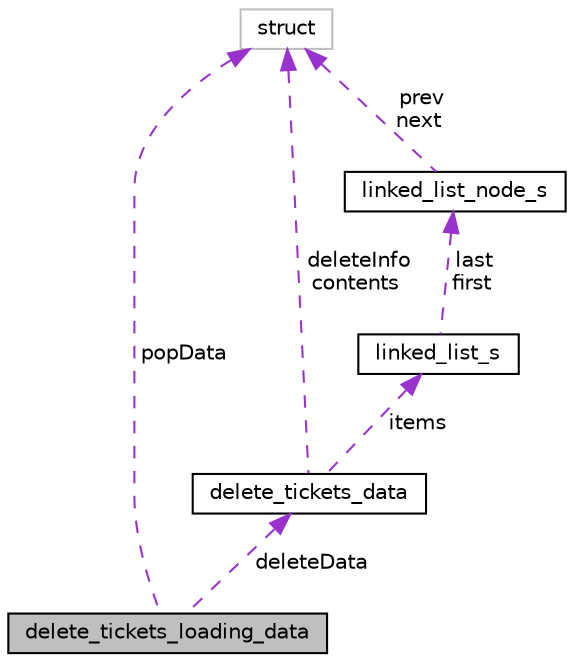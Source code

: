 digraph "delete_tickets_loading_data"
{
  edge [fontname="Helvetica",fontsize="10",labelfontname="Helvetica",labelfontsize="10"];
  node [fontname="Helvetica",fontsize="10",shape=record];
  Node1 [label="delete_tickets_loading_data",height=0.2,width=0.4,color="black", fillcolor="grey75", style="filled" fontcolor="black"];
  Node2 -> Node1 [dir="back",color="darkorchid3",fontsize="10",style="dashed",label=" popData" ,fontname="Helvetica"];
  Node2 [label="struct",height=0.2,width=0.4,color="grey75", fillcolor="white", style="filled"];
  Node3 -> Node1 [dir="back",color="darkorchid3",fontsize="10",style="dashed",label=" deleteData" ,fontname="Helvetica"];
  Node3 [label="delete_tickets_data",height=0.2,width=0.4,color="black", fillcolor="white", style="filled",URL="$structdelete__tickets__data.html"];
  Node2 -> Node3 [dir="back",color="darkorchid3",fontsize="10",style="dashed",label=" deleteInfo\ncontents" ,fontname="Helvetica"];
  Node4 -> Node3 [dir="back",color="darkorchid3",fontsize="10",style="dashed",label=" items" ,fontname="Helvetica"];
  Node4 [label="linked_list_s",height=0.2,width=0.4,color="black", fillcolor="white", style="filled",URL="$structlinked__list__s.html"];
  Node5 -> Node4 [dir="back",color="darkorchid3",fontsize="10",style="dashed",label=" last\nfirst" ,fontname="Helvetica"];
  Node5 [label="linked_list_node_s",height=0.2,width=0.4,color="black", fillcolor="white", style="filled",URL="$structlinked__list__node__s.html"];
  Node2 -> Node5 [dir="back",color="darkorchid3",fontsize="10",style="dashed",label=" prev\nnext" ,fontname="Helvetica"];
}
